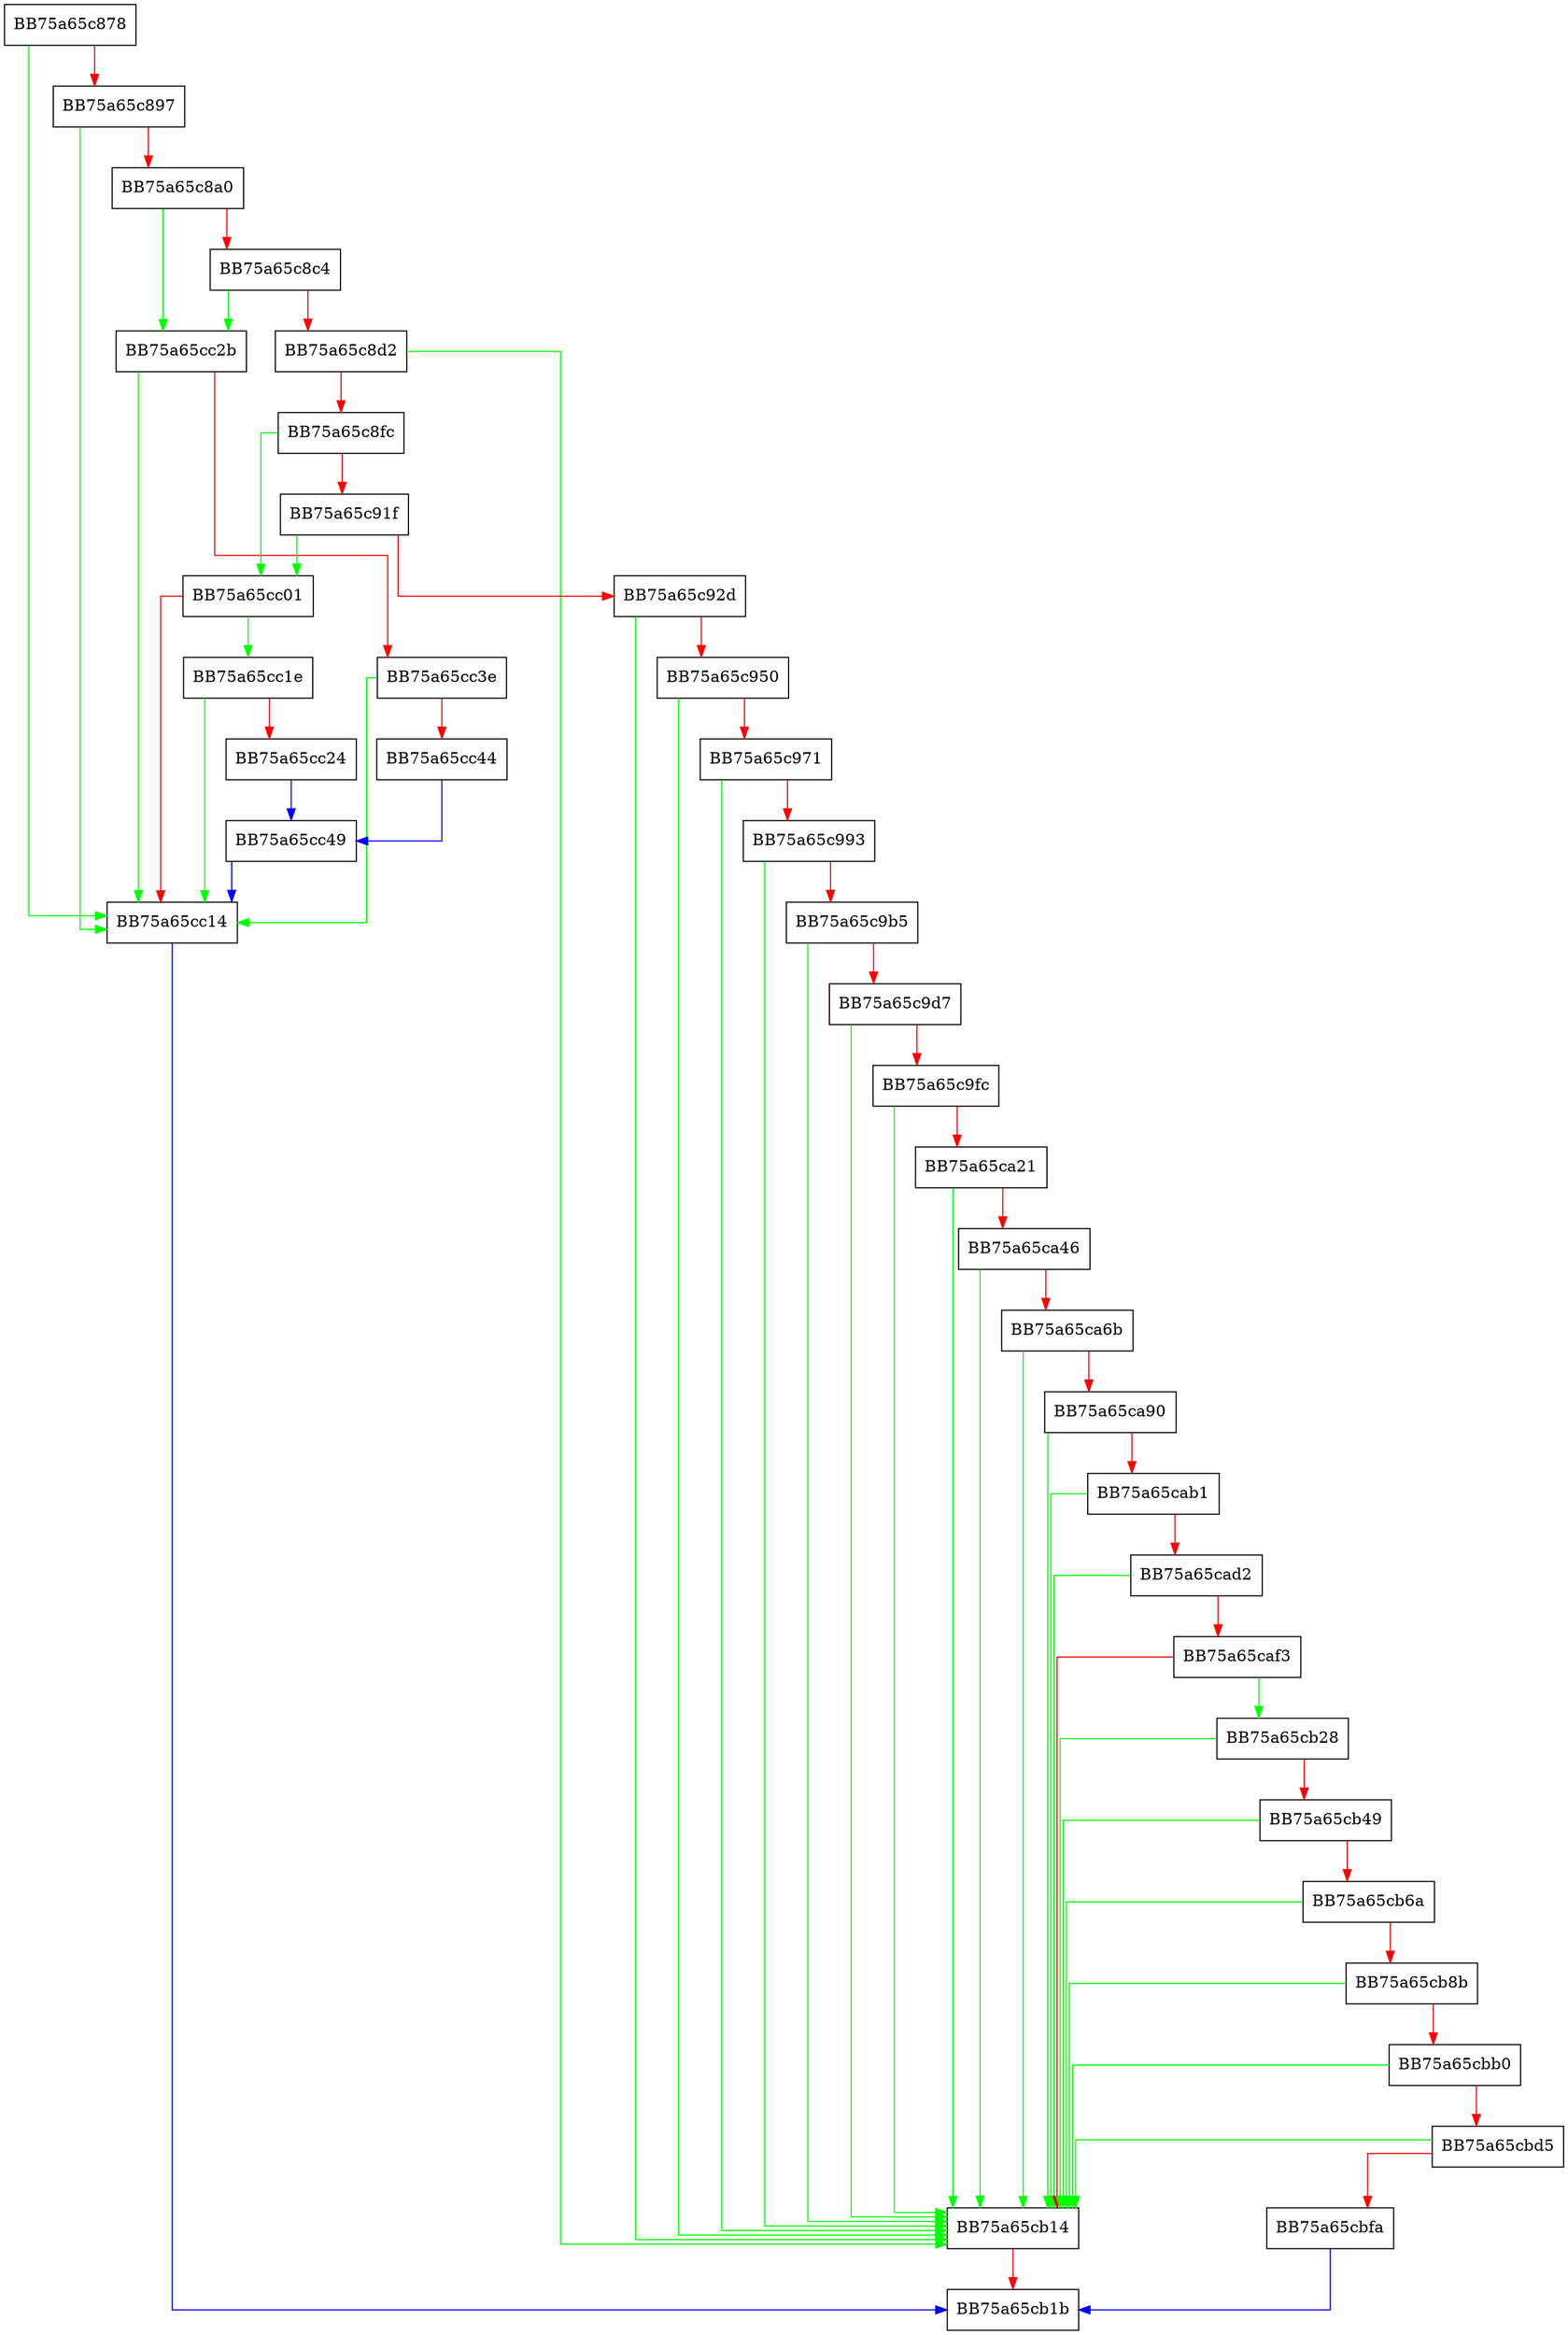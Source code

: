 digraph ReportLatencyAttribute {
  node [shape="box"];
  graph [splines=ortho];
  BB75a65c878 -> BB75a65cc14 [color="green"];
  BB75a65c878 -> BB75a65c897 [color="red"];
  BB75a65c897 -> BB75a65cc14 [color="green"];
  BB75a65c897 -> BB75a65c8a0 [color="red"];
  BB75a65c8a0 -> BB75a65cc2b [color="green"];
  BB75a65c8a0 -> BB75a65c8c4 [color="red"];
  BB75a65c8c4 -> BB75a65cc2b [color="green"];
  BB75a65c8c4 -> BB75a65c8d2 [color="red"];
  BB75a65c8d2 -> BB75a65cb14 [color="green"];
  BB75a65c8d2 -> BB75a65c8fc [color="red"];
  BB75a65c8fc -> BB75a65cc01 [color="green"];
  BB75a65c8fc -> BB75a65c91f [color="red"];
  BB75a65c91f -> BB75a65cc01 [color="green"];
  BB75a65c91f -> BB75a65c92d [color="red"];
  BB75a65c92d -> BB75a65cb14 [color="green"];
  BB75a65c92d -> BB75a65c950 [color="red"];
  BB75a65c950 -> BB75a65cb14 [color="green"];
  BB75a65c950 -> BB75a65c971 [color="red"];
  BB75a65c971 -> BB75a65cb14 [color="green"];
  BB75a65c971 -> BB75a65c993 [color="red"];
  BB75a65c993 -> BB75a65cb14 [color="green"];
  BB75a65c993 -> BB75a65c9b5 [color="red"];
  BB75a65c9b5 -> BB75a65cb14 [color="green"];
  BB75a65c9b5 -> BB75a65c9d7 [color="red"];
  BB75a65c9d7 -> BB75a65cb14 [color="green"];
  BB75a65c9d7 -> BB75a65c9fc [color="red"];
  BB75a65c9fc -> BB75a65cb14 [color="green"];
  BB75a65c9fc -> BB75a65ca21 [color="red"];
  BB75a65ca21 -> BB75a65cb14 [color="green"];
  BB75a65ca21 -> BB75a65ca46 [color="red"];
  BB75a65ca46 -> BB75a65cb14 [color="green"];
  BB75a65ca46 -> BB75a65ca6b [color="red"];
  BB75a65ca6b -> BB75a65cb14 [color="green"];
  BB75a65ca6b -> BB75a65ca90 [color="red"];
  BB75a65ca90 -> BB75a65cb14 [color="green"];
  BB75a65ca90 -> BB75a65cab1 [color="red"];
  BB75a65cab1 -> BB75a65cb14 [color="green"];
  BB75a65cab1 -> BB75a65cad2 [color="red"];
  BB75a65cad2 -> BB75a65cb14 [color="green"];
  BB75a65cad2 -> BB75a65caf3 [color="red"];
  BB75a65caf3 -> BB75a65cb28 [color="green"];
  BB75a65caf3 -> BB75a65cb14 [color="red"];
  BB75a65cb14 -> BB75a65cb1b [color="red"];
  BB75a65cb28 -> BB75a65cb14 [color="green"];
  BB75a65cb28 -> BB75a65cb49 [color="red"];
  BB75a65cb49 -> BB75a65cb14 [color="green"];
  BB75a65cb49 -> BB75a65cb6a [color="red"];
  BB75a65cb6a -> BB75a65cb14 [color="green"];
  BB75a65cb6a -> BB75a65cb8b [color="red"];
  BB75a65cb8b -> BB75a65cb14 [color="green"];
  BB75a65cb8b -> BB75a65cbb0 [color="red"];
  BB75a65cbb0 -> BB75a65cb14 [color="green"];
  BB75a65cbb0 -> BB75a65cbd5 [color="red"];
  BB75a65cbd5 -> BB75a65cb14 [color="green"];
  BB75a65cbd5 -> BB75a65cbfa [color="red"];
  BB75a65cbfa -> BB75a65cb1b [color="blue"];
  BB75a65cc01 -> BB75a65cc1e [color="green"];
  BB75a65cc01 -> BB75a65cc14 [color="red"];
  BB75a65cc14 -> BB75a65cb1b [color="blue"];
  BB75a65cc1e -> BB75a65cc14 [color="green"];
  BB75a65cc1e -> BB75a65cc24 [color="red"];
  BB75a65cc24 -> BB75a65cc49 [color="blue"];
  BB75a65cc2b -> BB75a65cc14 [color="green"];
  BB75a65cc2b -> BB75a65cc3e [color="red"];
  BB75a65cc3e -> BB75a65cc14 [color="green"];
  BB75a65cc3e -> BB75a65cc44 [color="red"];
  BB75a65cc44 -> BB75a65cc49 [color="blue"];
  BB75a65cc49 -> BB75a65cc14 [color="blue"];
}